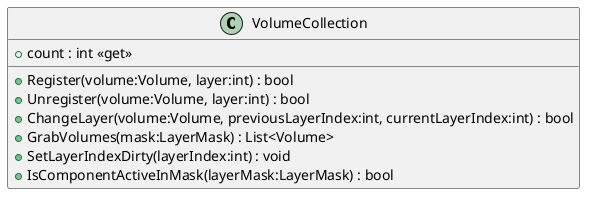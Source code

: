 @startuml
class VolumeCollection {
    + count : int <<get>>
    + Register(volume:Volume, layer:int) : bool
    + Unregister(volume:Volume, layer:int) : bool
    + ChangeLayer(volume:Volume, previousLayerIndex:int, currentLayerIndex:int) : bool
    + GrabVolumes(mask:LayerMask) : List<Volume>
    + SetLayerIndexDirty(layerIndex:int) : void
    + IsComponentActiveInMask(layerMask:LayerMask) : bool
}
@enduml
